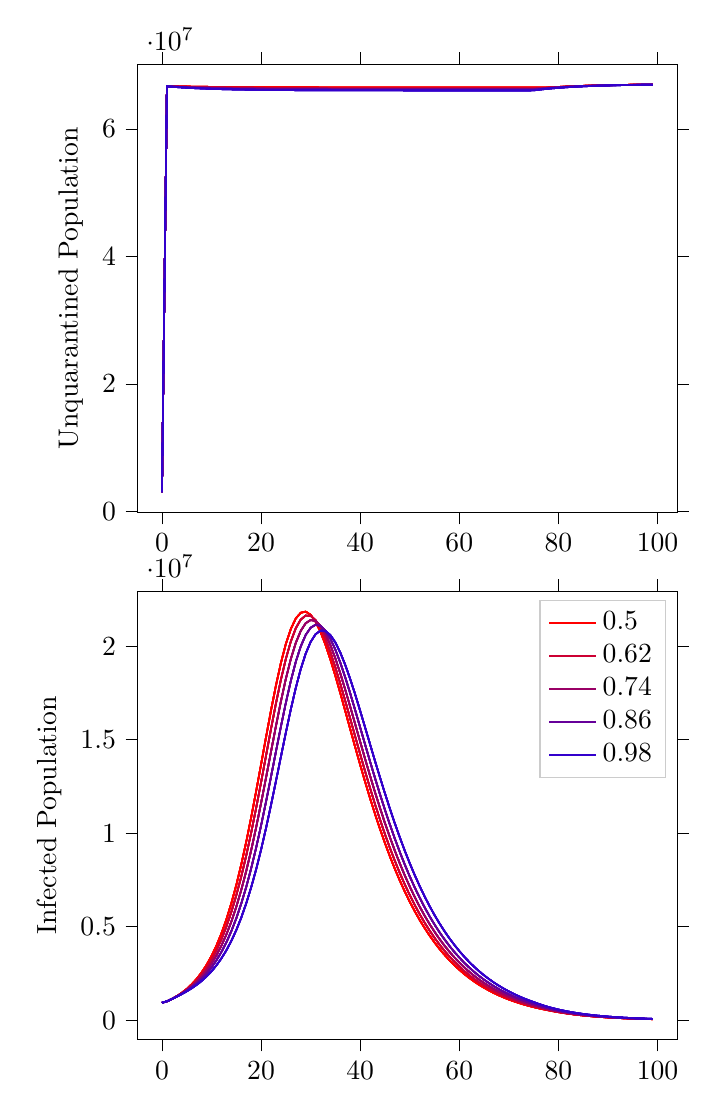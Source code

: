 % This file was created by tikzplotlib v0.9.1.
\begin{tikzpicture}

\definecolor{color0}{rgb}{0.8,0,0.2}
\definecolor{color1}{rgb}{0.6,0,0.4}
\definecolor{color2}{rgb}{0.4,0,0.6}
\definecolor{color3}{rgb}{0.2,0,0.8}

\begin{groupplot}[group style={group size=1 by 2}]
\nextgroupplot[
tick align=outside,
tick pos=both,
x grid style={white!69.02!black},
xmin=-4.95, xmax=103.95,
xtick style={color=black},
y grid style={white!69.02!black},
ylabel={Unquarantined Population},
ymin=-181307.75, ymax=70137462.75,
ytick style={color=black}
]
\addplot [semithick, red]
table {%
0 3015000
1 66705391
2 66687507
3 66668815
4 66652412
5 66637110
6 66623306
7 66611195
8 66600136
9 66590339
10 66581379
11 66573190
12 66566291
13 66559655
14 66553686
15 66549174
16 66543966
17 66539717
18 66535662
19 66531719
20 66528790
21 66526042
22 66523722
23 66521188
24 66519338
25 66517643
26 66515685
27 66514480
28 66512696
29 66511118
30 66509838
31 66509460
32 66508607
33 66507996
34 66507354
35 66506548
36 66505560
37 66505089
38 66505024
39 66505232
40 66504790
41 66504302
42 66503666
43 66502688
44 66502349
45 66502451
46 66502341
47 66501915
48 66501743
49 66501533
50 66501381
51 66500770
52 66500532
53 66500276
54 66500003
55 66499871
56 66500106
57 66499889
58 66500190
59 66499827
60 66500202
61 66500509
62 66500242
63 66500043
64 66499888
65 66499920
66 66499925
67 66500079
68 66500050
69 66500364
70 66500742
71 66500415
72 66500778
73 66500613
74 66500469
75 66500064
76 66500097
77 66500079
78 66507796
79 66537478
80 66574224
81 66612453
82 66649321
83 66683295
84 66714861
85 66743359
86 66768847
87 66791549
88 66812292
89 66831002
90 66848085
91 66863347
92 66877105
93 66889599
94 66900525
95 66910560
96 66919488
97 66927589
98 66934786
99 66941155
};
\addplot [semithick, red]
table {%
0 3015000
1 66705391
2 66687507
3 66668815
4 66652412
5 66637110
6 66623306
7 66611195
8 66600136
9 66590339
10 66581379
11 66573190
12 66566291
13 66559655
14 66553686
15 66549174
16 66543966
17 66539717
18 66535662
19 66531719
20 66528790
21 66526042
22 66523722
23 66521188
24 66519338
25 66517643
26 66515685
27 66514480
28 66512696
29 66511118
30 66509838
31 66509460
32 66508607
33 66507996
34 66507354
35 66506548
36 66505560
37 66505089
38 66505024
39 66505232
40 66504790
41 66504302
42 66503666
43 66502688
44 66502349
45 66502451
46 66502341
47 66501915
48 66501743
49 66501533
50 66501381
51 66500770
52 66500532
53 66500276
54 66500003
55 66499871
56 66500106
57 66499889
58 66500190
59 66499827
60 66500202
61 66500509
62 66500242
63 66500043
64 66499888
65 66499920
66 66499925
67 66500079
68 66500050
69 66500364
70 66500742
71 66500415
72 66500778
73 66500613
74 66500469
75 66500064
76 66500097
77 66500079
78 66507796
79 66537478
80 66574224
81 66612453
82 66649321
83 66683295
84 66714861
85 66743359
86 66768847
87 66791549
88 66812292
89 66831002
90 66848085
91 66863347
92 66877105
93 66889599
94 66900525
95 66910560
96 66919488
97 66927589
98 66934786
99 66941155
};
\addplot [semithick, red]
table {%
0 3015000
1 66705391
2 66687507
3 66668815
4 66652412
5 66637110
6 66623306
7 66611195
8 66600136
9 66590339
10 66581379
11 66573190
12 66566291
13 66559655
14 66553686
15 66549174
16 66543966
17 66539717
18 66535662
19 66531719
20 66528790
21 66526042
22 66523722
23 66521188
24 66519338
25 66517643
26 66515685
27 66514480
28 66512696
29 66511118
30 66509838
31 66509460
32 66508607
33 66507996
34 66507354
35 66506548
36 66505560
37 66505089
38 66505024
39 66505232
40 66504790
41 66504302
42 66503666
43 66502688
44 66502349
45 66502451
46 66502341
47 66501915
48 66501743
49 66501533
50 66501381
51 66500770
52 66500532
53 66500276
54 66500003
55 66499871
56 66500106
57 66499889
58 66500190
59 66499827
60 66500202
61 66500509
62 66500242
63 66500043
64 66499888
65 66499920
66 66499925
67 66500079
68 66500050
69 66500364
70 66500742
71 66500415
72 66500778
73 66500613
74 66500469
75 66500064
76 66500097
77 66500079
78 66507796
79 66537478
80 66574224
81 66612453
82 66649321
83 66683295
84 66714861
85 66743359
86 66768847
87 66791549
88 66812292
89 66831002
90 66848085
91 66863347
92 66877105
93 66889599
94 66900525
95 66910560
96 66919488
97 66927589
98 66934786
99 66941155
};
\addplot [semithick, red]
table {%
0 3015000
1 66705391
2 66687507
3 66668815
4 66652412
5 66637110
6 66623306
7 66611195
8 66600136
9 66590339
10 66581379
11 66573190
12 66566291
13 66559655
14 66553686
15 66549174
16 66543966
17 66539717
18 66535662
19 66531719
20 66528790
21 66526042
22 66523722
23 66521188
24 66519338
25 66517643
26 66515685
27 66514480
28 66512696
29 66511118
30 66509838
31 66509460
32 66508607
33 66507996
34 66507354
35 66506548
36 66505560
37 66505089
38 66505024
39 66505232
40 66504790
41 66504302
42 66503666
43 66502688
44 66502349
45 66502451
46 66502341
47 66501915
48 66501743
49 66501533
50 66501381
51 66500770
52 66500532
53 66500276
54 66500003
55 66499871
56 66500106
57 66499889
58 66500190
59 66499827
60 66500202
61 66500509
62 66500242
63 66500043
64 66499888
65 66499920
66 66499925
67 66500079
68 66500050
69 66500364
70 66500742
71 66500415
72 66500778
73 66500613
74 66500469
75 66500064
76 66500097
77 66500079
78 66507796
79 66537478
80 66574224
81 66612453
82 66649321
83 66683295
84 66714861
85 66743359
86 66768847
87 66791549
88 66812292
89 66831002
90 66848085
91 66863347
92 66877105
93 66889599
94 66900525
95 66910560
96 66919488
97 66927589
98 66934786
99 66941155
};
\addplot [semithick, red]
table {%
0 3015000
1 66705391
2 66687507
3 66668815
4 66652412
5 66637110
6 66623306
7 66611195
8 66600136
9 66590339
10 66581379
11 66573190
12 66566291
13 66559655
14 66553686
15 66549174
16 66543966
17 66539717
18 66535662
19 66531719
20 66528790
21 66526042
22 66523722
23 66521188
24 66519338
25 66517643
26 66515685
27 66514480
28 66512696
29 66511118
30 66509838
31 66509460
32 66508607
33 66507996
34 66507354
35 66506548
36 66505560
37 66505089
38 66505024
39 66505232
40 66504790
41 66504302
42 66503666
43 66502688
44 66502349
45 66502451
46 66502341
47 66501915
48 66501743
49 66501533
50 66501381
51 66500770
52 66500532
53 66500276
54 66500003
55 66499871
56 66500106
57 66499889
58 66500190
59 66499827
60 66500202
61 66500509
62 66500242
63 66500043
64 66499888
65 66499920
66 66499925
67 66500079
68 66500050
69 66500364
70 66500742
71 66500415
72 66500778
73 66500613
74 66500469
75 66500064
76 66500097
77 66500079
78 66507796
79 66537478
80 66574224
81 66612453
82 66649321
83 66683295
84 66714861
85 66743359
86 66768847
87 66791549
88 66812292
89 66831002
90 66848085
91 66863347
92 66877105
93 66889599
94 66900525
95 66910560
96 66919488
97 66927589
98 66934786
99 66941155
};
\addplot [semithick, color0]
table {%
0 3015000
1 66693457
2 66664802
3 66636429
4 66611006
5 66588027
6 66567262
7 66548624
8 66531104
9 66516036
10 66502661
11 66490019
12 66478446
13 66468744
14 66460483
15 66453018
16 66445813
17 66439196
18 66432832
19 66428096
20 66423305
21 66418668
22 66415049
23 66411389
24 66408565
25 66405041
26 66402799
27 66400337
28 66397758
29 66395975
30 66394123
31 66392746
32 66391436
33 66389865
34 66388578
35 66387408
36 66387091
37 66386470
38 66385901
39 66385579
40 66384566
41 66383731
42 66383037
43 66383127
44 66382844
45 66382510
46 66382441
47 66382125
48 66381705
49 66381045
50 66381098
51 66381198
52 66381019
53 66380959
54 66380770
55 66380339
56 66380051
57 66379947
58 66379626
59 66379619
60 66379306
61 66379312
62 66379683
63 66379548
64 66379919
65 66379878
66 66380175
67 66380357
68 66380046
69 66380043
70 66380036
71 66379688
72 66379965
73 66380105
74 66379744
75 66379613
76 66379491
77 66404797
78 66451176
79 66501391
80 66549396
81 66594094
82 66634661
83 66671326
84 66704414
85 66733723
86 66760556
87 66784490
88 66805865
89 66825442
90 66842957
91 66858716
92 66873116
93 66885725
94 66897232
95 66907440
96 66916701
97 66924957
98 66932539
99 66939304
};
\addplot [semithick, color0]
table {%
0 3015000
1 66693457
2 66664802
3 66636429
4 66611006
5 66588027
6 66567262
7 66548624
8 66531104
9 66516036
10 66502661
11 66490019
12 66478446
13 66468744
14 66460483
15 66453018
16 66445813
17 66439196
18 66432832
19 66428096
20 66423305
21 66418668
22 66415049
23 66411389
24 66408565
25 66405041
26 66402799
27 66400337
28 66397758
29 66395975
30 66394123
31 66392746
32 66391436
33 66389865
34 66388578
35 66387408
36 66387091
37 66386470
38 66385901
39 66385579
40 66384566
41 66383731
42 66383037
43 66383127
44 66382844
45 66382510
46 66382441
47 66382125
48 66381705
49 66381045
50 66381098
51 66381198
52 66381019
53 66380959
54 66380770
55 66380339
56 66380051
57 66379947
58 66379626
59 66379619
60 66379306
61 66379312
62 66379683
63 66379548
64 66379919
65 66379878
66 66380175
67 66380357
68 66380046
69 66380043
70 66380036
71 66379688
72 66379965
73 66380105
74 66379744
75 66379613
76 66379491
77 66404797
78 66451176
79 66501391
80 66549396
81 66594094
82 66634661
83 66671326
84 66704414
85 66733723
86 66760556
87 66784490
88 66805865
89 66825442
90 66842957
91 66858716
92 66873116
93 66885725
94 66897232
95 66907440
96 66916701
97 66924957
98 66932539
99 66939304
};
\addplot [semithick, color0]
table {%
0 3015000
1 66693457
2 66664802
3 66636429
4 66611006
5 66588027
6 66567262
7 66548624
8 66531104
9 66516036
10 66502661
11 66490019
12 66478446
13 66468744
14 66460483
15 66453018
16 66445813
17 66439196
18 66432832
19 66428096
20 66423305
21 66418668
22 66415049
23 66411389
24 66408565
25 66405041
26 66402799
27 66400337
28 66397758
29 66395975
30 66394123
31 66392746
32 66391436
33 66389865
34 66388578
35 66387408
36 66387091
37 66386470
38 66385901
39 66385579
40 66384566
41 66383731
42 66383037
43 66383127
44 66382844
45 66382510
46 66382441
47 66382125
48 66381705
49 66381045
50 66381098
51 66381198
52 66381019
53 66380959
54 66380770
55 66380339
56 66380051
57 66379947
58 66379626
59 66379619
60 66379306
61 66379312
62 66379683
63 66379548
64 66379919
65 66379878
66 66380175
67 66380357
68 66380046
69 66380043
70 66380036
71 66379688
72 66379965
73 66380105
74 66379744
75 66379613
76 66379491
77 66404797
78 66451176
79 66501391
80 66549396
81 66594094
82 66634661
83 66671326
84 66704414
85 66733723
86 66760556
87 66784490
88 66805865
89 66825442
90 66842957
91 66858716
92 66873116
93 66885725
94 66897232
95 66907440
96 66916701
97 66924957
98 66932539
99 66939304
};
\addplot [semithick, color0]
table {%
0 3015000
1 66693457
2 66664802
3 66636429
4 66611006
5 66588027
6 66567262
7 66548624
8 66531104
9 66516036
10 66502661
11 66490019
12 66478446
13 66468744
14 66460483
15 66453018
16 66445813
17 66439196
18 66432832
19 66428096
20 66423305
21 66418668
22 66415049
23 66411389
24 66408565
25 66405041
26 66402799
27 66400337
28 66397758
29 66395975
30 66394123
31 66392746
32 66391436
33 66389865
34 66388578
35 66387408
36 66387091
37 66386470
38 66385901
39 66385579
40 66384566
41 66383731
42 66383037
43 66383127
44 66382844
45 66382510
46 66382441
47 66382125
48 66381705
49 66381045
50 66381098
51 66381198
52 66381019
53 66380959
54 66380770
55 66380339
56 66380051
57 66379947
58 66379626
59 66379619
60 66379306
61 66379312
62 66379683
63 66379548
64 66379919
65 66379878
66 66380175
67 66380357
68 66380046
69 66380043
70 66380036
71 66379688
72 66379965
73 66380105
74 66379744
75 66379613
76 66379491
77 66404797
78 66451176
79 66501391
80 66549396
81 66594094
82 66634661
83 66671326
84 66704414
85 66733723
86 66760556
87 66784490
88 66805865
89 66825442
90 66842957
91 66858716
92 66873116
93 66885725
94 66897232
95 66907440
96 66916701
97 66924957
98 66932539
99 66939304
};
\addplot [semithick, color0]
table {%
0 3015000
1 66693457
2 66664802
3 66636429
4 66611006
5 66588027
6 66567262
7 66548624
8 66531104
9 66516036
10 66502661
11 66490019
12 66478446
13 66468744
14 66460483
15 66453018
16 66445813
17 66439196
18 66432832
19 66428096
20 66423305
21 66418668
22 66415049
23 66411389
24 66408565
25 66405041
26 66402799
27 66400337
28 66397758
29 66395975
30 66394123
31 66392746
32 66391436
33 66389865
34 66388578
35 66387408
36 66387091
37 66386470
38 66385901
39 66385579
40 66384566
41 66383731
42 66383037
43 66383127
44 66382844
45 66382510
46 66382441
47 66382125
48 66381705
49 66381045
50 66381098
51 66381198
52 66381019
53 66380959
54 66380770
55 66380339
56 66380051
57 66379947
58 66379626
59 66379619
60 66379306
61 66379312
62 66379683
63 66379548
64 66379919
65 66379878
66 66380175
67 66380357
68 66380046
69 66380043
70 66380036
71 66379688
72 66379965
73 66380105
74 66379744
75 66379613
76 66379491
77 66404797
78 66451176
79 66501391
80 66549396
81 66594094
82 66634661
83 66671326
84 66704414
85 66733723
86 66760556
87 66784490
88 66805865
89 66825442
90 66842957
91 66858716
92 66873116
93 66885725
94 66897232
95 66907440
96 66916701
97 66924957
98 66932539
99 66939304
};
\addplot [semithick, color1]
table {%
0 3015000
1 66681725
2 66641832
3 66603682
4 66569257
5 66538525
6 66510834
7 66485723
8 66463441
9 66443127
10 66424298
11 66408096
12 66393264
13 66380204
14 66367955
15 66357185
16 66347589
17 66339051
18 66331361
19 66324178
20 66317385
21 66311349
22 66306104
23 66300871
24 66296898
25 66292867
26 66289815
27 66287094
28 66284800
29 66282568
30 66280262
31 66278059
32 66276180
33 66274534
34 66272793
35 66271596
36 66270602
37 66269511
38 66268659
39 66267946
40 66267181
41 66266317
42 66265233
43 66264562
44 66263987
45 66263512
46 66263386
47 66262350
48 66262286
49 66261940
50 66261752
51 66261261
52 66261315
53 66260814
54 66260370
55 66260229
56 66260319
57 66260345
58 66260814
59 66261057
60 66260795
61 66260778
62 66260942
63 66261211
64 66261107
65 66260637
66 66260966
67 66261116
68 66261147
69 66261162
70 66261111
71 66261209
72 66260809
73 66260309
74 66260243
75 66260660
76 66285426
77 66344509
78 66407288
79 66465851
80 66519033
81 66566994
82 66610074
83 66648884
84 66683875
85 66715537
86 66744034
87 66769655
88 66792847
89 66813519
90 66832064
91 66848896
92 66863808
93 66877539
94 66889872
95 66900936
96 66910975
97 66919839
98 66927989
99 66935224
};
\addplot [semithick, color1]
table {%
0 3015000
1 66681725
2 66641832
3 66603682
4 66569257
5 66538525
6 66510834
7 66485723
8 66463441
9 66443127
10 66424298
11 66408096
12 66393264
13 66380204
14 66367955
15 66357185
16 66347589
17 66339051
18 66331361
19 66324178
20 66317385
21 66311349
22 66306104
23 66300871
24 66296898
25 66292867
26 66289815
27 66287094
28 66284800
29 66282568
30 66280262
31 66278059
32 66276180
33 66274534
34 66272793
35 66271596
36 66270602
37 66269511
38 66268659
39 66267946
40 66267181
41 66266317
42 66265233
43 66264562
44 66263987
45 66263512
46 66263386
47 66262350
48 66262286
49 66261940
50 66261752
51 66261261
52 66261315
53 66260814
54 66260370
55 66260229
56 66260319
57 66260345
58 66260814
59 66261057
60 66260795
61 66260778
62 66260942
63 66261211
64 66261107
65 66260637
66 66260966
67 66261116
68 66261147
69 66261162
70 66261111
71 66261209
72 66260809
73 66260309
74 66260243
75 66260660
76 66285426
77 66344509
78 66407288
79 66465851
80 66519033
81 66566994
82 66610074
83 66648884
84 66683875
85 66715537
86 66744034
87 66769655
88 66792847
89 66813519
90 66832064
91 66848896
92 66863808
93 66877539
94 66889872
95 66900936
96 66910975
97 66919839
98 66927989
99 66935224
};
\addplot [semithick, color1]
table {%
0 3015000
1 66681725
2 66641832
3 66603682
4 66569257
5 66538525
6 66510834
7 66485723
8 66463441
9 66443127
10 66424298
11 66408096
12 66393264
13 66380204
14 66367955
15 66357185
16 66347589
17 66339051
18 66331361
19 66324178
20 66317385
21 66311349
22 66306104
23 66300871
24 66296898
25 66292867
26 66289815
27 66287094
28 66284800
29 66282568
30 66280262
31 66278059
32 66276180
33 66274534
34 66272793
35 66271596
36 66270602
37 66269511
38 66268659
39 66267946
40 66267181
41 66266317
42 66265233
43 66264562
44 66263987
45 66263512
46 66263386
47 66262350
48 66262286
49 66261940
50 66261752
51 66261261
52 66261315
53 66260814
54 66260370
55 66260229
56 66260319
57 66260345
58 66260814
59 66261057
60 66260795
61 66260778
62 66260942
63 66261211
64 66261107
65 66260637
66 66260966
67 66261116
68 66261147
69 66261162
70 66261111
71 66261209
72 66260809
73 66260309
74 66260243
75 66260660
76 66285426
77 66344509
78 66407288
79 66465851
80 66519033
81 66566994
82 66610074
83 66648884
84 66683875
85 66715537
86 66744034
87 66769655
88 66792847
89 66813519
90 66832064
91 66848896
92 66863808
93 66877539
94 66889872
95 66900936
96 66910975
97 66919839
98 66927989
99 66935224
};
\addplot [semithick, color1]
table {%
0 3015000
1 66681725
2 66641832
3 66603682
4 66569257
5 66538525
6 66510834
7 66485723
8 66463441
9 66443127
10 66424298
11 66408096
12 66393264
13 66380204
14 66367955
15 66357185
16 66347589
17 66339051
18 66331361
19 66324178
20 66317385
21 66311349
22 66306104
23 66300871
24 66296898
25 66292867
26 66289815
27 66287094
28 66284800
29 66282568
30 66280262
31 66278059
32 66276180
33 66274534
34 66272793
35 66271596
36 66270602
37 66269511
38 66268659
39 66267946
40 66267181
41 66266317
42 66265233
43 66264562
44 66263987
45 66263512
46 66263386
47 66262350
48 66262286
49 66261940
50 66261752
51 66261261
52 66261315
53 66260814
54 66260370
55 66260229
56 66260319
57 66260345
58 66260814
59 66261057
60 66260795
61 66260778
62 66260942
63 66261211
64 66261107
65 66260637
66 66260966
67 66261116
68 66261147
69 66261162
70 66261111
71 66261209
72 66260809
73 66260309
74 66260243
75 66260660
76 66285426
77 66344509
78 66407288
79 66465851
80 66519033
81 66566994
82 66610074
83 66648884
84 66683875
85 66715537
86 66744034
87 66769655
88 66792847
89 66813519
90 66832064
91 66848896
92 66863808
93 66877539
94 66889872
95 66900936
96 66910975
97 66919839
98 66927989
99 66935224
};
\addplot [semithick, color1]
table {%
0 3015000
1 66681725
2 66641832
3 66603682
4 66569257
5 66538525
6 66510834
7 66485723
8 66463441
9 66443127
10 66424298
11 66408096
12 66393264
13 66380204
14 66367955
15 66357185
16 66347589
17 66339051
18 66331361
19 66324178
20 66317385
21 66311349
22 66306104
23 66300871
24 66296898
25 66292867
26 66289815
27 66287094
28 66284800
29 66282568
30 66280262
31 66278059
32 66276180
33 66274534
34 66272793
35 66271596
36 66270602
37 66269511
38 66268659
39 66267946
40 66267181
41 66266317
42 66265233
43 66264562
44 66263987
45 66263512
46 66263386
47 66262350
48 66262286
49 66261940
50 66261752
51 66261261
52 66261315
53 66260814
54 66260370
55 66260229
56 66260319
57 66260345
58 66260814
59 66261057
60 66260795
61 66260778
62 66260942
63 66261211
64 66261107
65 66260637
66 66260966
67 66261116
68 66261147
69 66261162
70 66261111
71 66261209
72 66260809
73 66260309
74 66260243
75 66260660
76 66285426
77 66344509
78 66407288
79 66465851
80 66519033
81 66566994
82 66610074
83 66648884
84 66683875
85 66715537
86 66744034
87 66769655
88 66792847
89 66813519
90 66832064
91 66848896
92 66863808
93 66877539
94 66889872
95 66900936
96 66910975
97 66919839
98 66927989
99 66935224
};
\addplot [semithick, color2]
table {%
0 3015000
1 66669549
2 66619322
3 66571900
4 66528625
5 66489646
6 66454740
7 66422997
8 66394655
9 66369270
10 66346441
11 66325955
12 66307247
13 66290478
14 66275878
15 66262274
16 66249711
17 66238628
18 66228845
19 66219935
20 66212027
21 66204719
22 66198267
23 66192224
24 66187018
25 66182311
26 66177690
27 66173575
28 66170562
29 66167489
30 66165241
31 66162818
32 66160166
33 66157932
34 66156234
35 66154335
36 66152453
37 66151166
38 66149888
39 66149099
40 66147681
41 66146903
42 66146290
43 66145617
44 66144721
45 66143365
46 66142991
47 66142825
48 66141746
49 66141404
50 66141373
51 66142019
52 66142192
53 66142107
54 66141669
55 66141639
56 66141807
57 66141920
58 66141768
59 66142242
60 66142041
61 66142180
62 66141979
63 66142071
64 66141797
65 66141075
66 66140725
67 66140355
68 66140253
69 66141138
70 66141135
71 66140993
72 66141046
73 66140980
74 66141326
75 66141449
76 66212242
77 66288390
78 66359494
79 66423142
80 66480439
81 66531978
82 66578595
83 66620919
84 66658918
85 66693173
86 66724263
87 66751607
88 66776186
89 66798462
90 66818583
91 66836926
92 66853186
93 66867849
94 66881189
95 66893000
96 66903779
97 66913379
98 66922165
99 66929930
};
\addplot [semithick, color2]
table {%
0 3015000
1 66669549
2 66619322
3 66571900
4 66528625
5 66489646
6 66454740
7 66422997
8 66394655
9 66369270
10 66346441
11 66325955
12 66307247
13 66290478
14 66275878
15 66262274
16 66249711
17 66238628
18 66228845
19 66219935
20 66212027
21 66204719
22 66198267
23 66192224
24 66187018
25 66182311
26 66177690
27 66173575
28 66170562
29 66167489
30 66165241
31 66162818
32 66160166
33 66157932
34 66156234
35 66154335
36 66152453
37 66151166
38 66149888
39 66149099
40 66147681
41 66146903
42 66146290
43 66145617
44 66144721
45 66143365
46 66142991
47 66142825
48 66141746
49 66141404
50 66141373
51 66142019
52 66142192
53 66142107
54 66141669
55 66141639
56 66141807
57 66141920
58 66141768
59 66142242
60 66142041
61 66142180
62 66141979
63 66142071
64 66141797
65 66141075
66 66140725
67 66140355
68 66140253
69 66141138
70 66141135
71 66140993
72 66141046
73 66140980
74 66141326
75 66141449
76 66212242
77 66288390
78 66359494
79 66423142
80 66480439
81 66531978
82 66578595
83 66620919
84 66658918
85 66693173
86 66724263
87 66751607
88 66776186
89 66798462
90 66818583
91 66836926
92 66853186
93 66867849
94 66881189
95 66893000
96 66903779
97 66913379
98 66922165
99 66929930
};
\addplot [semithick, color2]
table {%
0 3015000
1 66669549
2 66619322
3 66571900
4 66528625
5 66489646
6 66454740
7 66422997
8 66394655
9 66369270
10 66346441
11 66325955
12 66307247
13 66290478
14 66275878
15 66262274
16 66249711
17 66238628
18 66228845
19 66219935
20 66212027
21 66204719
22 66198267
23 66192224
24 66187018
25 66182311
26 66177690
27 66173575
28 66170562
29 66167489
30 66165241
31 66162818
32 66160166
33 66157932
34 66156234
35 66154335
36 66152453
37 66151166
38 66149888
39 66149099
40 66147681
41 66146903
42 66146290
43 66145617
44 66144721
45 66143365
46 66142991
47 66142825
48 66141746
49 66141404
50 66141373
51 66142019
52 66142192
53 66142107
54 66141669
55 66141639
56 66141807
57 66141920
58 66141768
59 66142242
60 66142041
61 66142180
62 66141979
63 66142071
64 66141797
65 66141075
66 66140725
67 66140355
68 66140253
69 66141138
70 66141135
71 66140993
72 66141046
73 66140980
74 66141326
75 66141449
76 66212242
77 66288390
78 66359494
79 66423142
80 66480439
81 66531978
82 66578595
83 66620919
84 66658918
85 66693173
86 66724263
87 66751607
88 66776186
89 66798462
90 66818583
91 66836926
92 66853186
93 66867849
94 66881189
95 66893000
96 66903779
97 66913379
98 66922165
99 66929930
};
\addplot [semithick, color2]
table {%
0 3015000
1 66669549
2 66619322
3 66571900
4 66528625
5 66489646
6 66454740
7 66422997
8 66394655
9 66369270
10 66346441
11 66325955
12 66307247
13 66290478
14 66275878
15 66262274
16 66249711
17 66238628
18 66228845
19 66219935
20 66212027
21 66204719
22 66198267
23 66192224
24 66187018
25 66182311
26 66177690
27 66173575
28 66170562
29 66167489
30 66165241
31 66162818
32 66160166
33 66157932
34 66156234
35 66154335
36 66152453
37 66151166
38 66149888
39 66149099
40 66147681
41 66146903
42 66146290
43 66145617
44 66144721
45 66143365
46 66142991
47 66142825
48 66141746
49 66141404
50 66141373
51 66142019
52 66142192
53 66142107
54 66141669
55 66141639
56 66141807
57 66141920
58 66141768
59 66142242
60 66142041
61 66142180
62 66141979
63 66142071
64 66141797
65 66141075
66 66140725
67 66140355
68 66140253
69 66141138
70 66141135
71 66140993
72 66141046
73 66140980
74 66141326
75 66141449
76 66212242
77 66288390
78 66359494
79 66423142
80 66480439
81 66531978
82 66578595
83 66620919
84 66658918
85 66693173
86 66724263
87 66751607
88 66776186
89 66798462
90 66818583
91 66836926
92 66853186
93 66867849
94 66881189
95 66893000
96 66903779
97 66913379
98 66922165
99 66929930
};
\addplot [semithick, color2]
table {%
0 3015000
1 66669549
2 66619322
3 66571900
4 66528625
5 66489646
6 66454740
7 66422997
8 66394655
9 66369270
10 66346441
11 66325955
12 66307247
13 66290478
14 66275878
15 66262274
16 66249711
17 66238628
18 66228845
19 66219935
20 66212027
21 66204719
22 66198267
23 66192224
24 66187018
25 66182311
26 66177690
27 66173575
28 66170562
29 66167489
30 66165241
31 66162818
32 66160166
33 66157932
34 66156234
35 66154335
36 66152453
37 66151166
38 66149888
39 66149099
40 66147681
41 66146903
42 66146290
43 66145617
44 66144721
45 66143365
46 66142991
47 66142825
48 66141746
49 66141404
50 66141373
51 66142019
52 66142192
53 66142107
54 66141669
55 66141639
56 66141807
57 66141920
58 66141768
59 66142242
60 66142041
61 66142180
62 66141979
63 66142071
64 66141797
65 66141075
66 66140725
67 66140355
68 66140253
69 66141138
70 66141135
71 66140993
72 66141046
73 66140980
74 66141326
75 66141449
76 66212242
77 66288390
78 66359494
79 66423142
80 66480439
81 66531978
82 66578595
83 66620919
84 66658918
85 66693173
86 66724263
87 66751607
88 66776186
89 66798462
90 66818583
91 66836926
92 66853186
93 66867849
94 66881189
95 66893000
96 66903779
97 66913379
98 66922165
99 66929930
};
\addplot [semithick, color3]
table {%
0 3015000
1 66657596
2 66596643
3 66539003
4 66487685
5 66440693
6 66398507
7 66360738
8 66326838
9 66296083
10 66267794
11 66242887
12 66220827
13 66200854
14 66182703
15 66166413
16 66151628
17 66138347
18 66126630
19 66115906
20 66106126
21 66097571
22 66090108
23 66083299
24 66077482
25 66072024
26 66066628
27 66062376
28 66058008
29 66054005
30 66050737
31 66047774
32 66044488
33 66042224
34 66040095
35 66038478
36 66037025
37 66035484
38 66033906
39 66032535
40 66031618
41 66031031
42 66030124
43 66028249
44 66027069
45 66025595
46 66025324
47 66025333
48 66024560
49 66024258
50 66024168
51 66024054
52 66023518
53 66023163
54 66023049
55 66022776
56 66022349
57 66022198
58 66022058
59 66022177
60 66021462
61 66021380
62 66020888
63 66021178
64 66021756
65 66021626
66 66020998
67 66020880
68 66020373
69 66019996
70 66019514
71 66019886
72 66019938
73 66019494
74 66019244
75 66029192
76 66123328
77 66210767
78 66289999
79 66360721
80 66424704
81 66482213
82 66534007
83 66580622
84 66622512
85 66660135
86 66694281
87 66724928
88 66752635
89 66777314
90 66799770
91 66819667
92 66837758
93 66854041
94 66868580
95 66881844
96 66893682
97 66904405
98 66914136
99 66922778
};
\addplot [semithick, color3]
table {%
0 3015000
1 66657596
2 66596643
3 66539003
4 66487685
5 66440693
6 66398507
7 66360738
8 66326838
9 66296083
10 66267794
11 66242887
12 66220827
13 66200854
14 66182703
15 66166413
16 66151628
17 66138347
18 66126630
19 66115906
20 66106126
21 66097571
22 66090108
23 66083299
24 66077482
25 66072024
26 66066628
27 66062376
28 66058008
29 66054005
30 66050737
31 66047774
32 66044488
33 66042224
34 66040095
35 66038478
36 66037025
37 66035484
38 66033906
39 66032535
40 66031618
41 66031031
42 66030124
43 66028249
44 66027069
45 66025595
46 66025324
47 66025333
48 66024560
49 66024258
50 66024168
51 66024054
52 66023518
53 66023163
54 66023049
55 66022776
56 66022349
57 66022198
58 66022058
59 66022177
60 66021462
61 66021380
62 66020888
63 66021178
64 66021756
65 66021626
66 66020998
67 66020880
68 66020373
69 66019996
70 66019514
71 66019886
72 66019938
73 66019494
74 66019244
75 66029192
76 66123328
77 66210767
78 66289999
79 66360721
80 66424704
81 66482213
82 66534007
83 66580622
84 66622512
85 66660135
86 66694281
87 66724928
88 66752635
89 66777314
90 66799770
91 66819667
92 66837758
93 66854041
94 66868580
95 66881844
96 66893682
97 66904405
98 66914136
99 66922778
};
\addplot [semithick, color3]
table {%
0 3015000
1 66657596
2 66596643
3 66539003
4 66487685
5 66440693
6 66398507
7 66360738
8 66326838
9 66296083
10 66267794
11 66242887
12 66220827
13 66200854
14 66182703
15 66166413
16 66151628
17 66138347
18 66126630
19 66115906
20 66106126
21 66097571
22 66090108
23 66083299
24 66077482
25 66072024
26 66066628
27 66062376
28 66058008
29 66054005
30 66050737
31 66047774
32 66044488
33 66042224
34 66040095
35 66038478
36 66037025
37 66035484
38 66033906
39 66032535
40 66031618
41 66031031
42 66030124
43 66028249
44 66027069
45 66025595
46 66025324
47 66025333
48 66024560
49 66024258
50 66024168
51 66024054
52 66023518
53 66023163
54 66023049
55 66022776
56 66022349
57 66022198
58 66022058
59 66022177
60 66021462
61 66021380
62 66020888
63 66021178
64 66021756
65 66021626
66 66020998
67 66020880
68 66020373
69 66019996
70 66019514
71 66019886
72 66019938
73 66019494
74 66019244
75 66029192
76 66123328
77 66210767
78 66289999
79 66360721
80 66424704
81 66482213
82 66534007
83 66580622
84 66622512
85 66660135
86 66694281
87 66724928
88 66752635
89 66777314
90 66799770
91 66819667
92 66837758
93 66854041
94 66868580
95 66881844
96 66893682
97 66904405
98 66914136
99 66922778
};
\addplot [semithick, color3]
table {%
0 3015000
1 66657596
2 66596643
3 66539003
4 66487685
5 66440693
6 66398507
7 66360738
8 66326838
9 66296083
10 66267794
11 66242887
12 66220827
13 66200854
14 66182703
15 66166413
16 66151628
17 66138347
18 66126630
19 66115906
20 66106126
21 66097571
22 66090108
23 66083299
24 66077482
25 66072024
26 66066628
27 66062376
28 66058008
29 66054005
30 66050737
31 66047774
32 66044488
33 66042224
34 66040095
35 66038478
36 66037025
37 66035484
38 66033906
39 66032535
40 66031618
41 66031031
42 66030124
43 66028249
44 66027069
45 66025595
46 66025324
47 66025333
48 66024560
49 66024258
50 66024168
51 66024054
52 66023518
53 66023163
54 66023049
55 66022776
56 66022349
57 66022198
58 66022058
59 66022177
60 66021462
61 66021380
62 66020888
63 66021178
64 66021756
65 66021626
66 66020998
67 66020880
68 66020373
69 66019996
70 66019514
71 66019886
72 66019938
73 66019494
74 66019244
75 66029192
76 66123328
77 66210767
78 66289999
79 66360721
80 66424704
81 66482213
82 66534007
83 66580622
84 66622512
85 66660135
86 66694281
87 66724928
88 66752635
89 66777314
90 66799770
91 66819667
92 66837758
93 66854041
94 66868580
95 66881844
96 66893682
97 66904405
98 66914136
99 66922778
};
\addplot [semithick, color3]
table {%
0 3015000
1 66657596
2 66596643
3 66539003
4 66487685
5 66440693
6 66398507
7 66360738
8 66326838
9 66296083
10 66267794
11 66242887
12 66220827
13 66200854
14 66182703
15 66166413
16 66151628
17 66138347
18 66126630
19 66115906
20 66106126
21 66097571
22 66090108
23 66083299
24 66077482
25 66072024
26 66066628
27 66062376
28 66058008
29 66054005
30 66050737
31 66047774
32 66044488
33 66042224
34 66040095
35 66038478
36 66037025
37 66035484
38 66033906
39 66032535
40 66031618
41 66031031
42 66030124
43 66028249
44 66027069
45 66025595
46 66025324
47 66025333
48 66024560
49 66024258
50 66024168
51 66024054
52 66023518
53 66023163
54 66023049
55 66022776
56 66022349
57 66022198
58 66022058
59 66022177
60 66021462
61 66021380
62 66020888
63 66021178
64 66021756
65 66021626
66 66020998
67 66020880
68 66020373
69 66019996
70 66019514
71 66019886
72 66019938
73 66019494
74 66019244
75 66029192
76 66123328
77 66210767
78 66289999
79 66360721
80 66424704
81 66482213
82 66534007
83 66580622
84 66622512
85 66660135
86 66694281
87 66724928
88 66752635
89 66777314
90 66799770
91 66819667
92 66837758
93 66854041
94 66868580
95 66881844
96 66893682
97 66904405
98 66914136
99 66922778
};

\nextgroupplot[
legend cell align={left},
legend style={fill opacity=0.8, draw opacity=1, text opacity=1, draw=white!80!black},
tick align=outside,
tick pos=both,
x grid style={white!69.02!black},
xmin=-4.95, xmax=103.95,
xtick style={color=black},
y grid style={white!69.02!black},
ylabel={Infected Population},
ymin=-1030435.8, ymax=22933741.8,
ytick style={color=black}
]
\addplot [semithick, red, forget plot]
table {%
0 938000
1 1011172
2 1141754
3 1293296
4 1470079
5 1678565
6 1924720
7 2214507
8 2557414
9 2962565
10 3437149
11 3994339
12 4642803
13 5393092
14 6254087
15 7230609
16 8327309
17 9536857
18 10844151
19 12238537
20 13681571
21 15136952
22 16559964
23 17898292
24 19100446
25 20120700
26 20917170
27 21475441
28 21783651
29 21844461
30 21674416
31 21302413
32 20757084
33 20069706
34 19275854
35 18402949
36 17475380
37 16518201
38 15552262
39 14593027
40 13654193
41 12740962
42 11861061
43 11022420
44 10223409
45 9469303
46 8758190
47 8089663
48 7464910
49 6881836
50 6338041
51 5833368
52 5365147
53 4932117
54 4531834
55 4161012
56 3819161
57 3504736
58 3214034
59 2947357
60 2701316
61 2474376
62 2266140
63 2074313
64 1899553
65 1738764
66 1590566
67 1454802
68 1330211
69 1215960
70 1111285
71 1015818
72 927440
73 846449
74 772213
75 704690
76 642445
77 585433
78 532350
79 481379
80 434505
81 391616
82 352578
83 317582
84 285535
85 256835
86 231242
87 208496
88 187726
89 169005
90 151918
91 136655
92 122895
93 110401
94 99475
95 89440
96 80512
97 72411
98 65214
99 58845
};
\addplot [semithick, red, forget plot]
table {%
0 938000
1 1011172
2 1141754
3 1293296
4 1470079
5 1678565
6 1924720
7 2214507
8 2557414
9 2962565
10 3437149
11 3994339
12 4642803
13 5393092
14 6254087
15 7230609
16 8327309
17 9536857
18 10844151
19 12238537
20 13681571
21 15136952
22 16559964
23 17898292
24 19100446
25 20120700
26 20917170
27 21475441
28 21783651
29 21844461
30 21674416
31 21302413
32 20757084
33 20069706
34 19275854
35 18402949
36 17475380
37 16518201
38 15552262
39 14593027
40 13654193
41 12740962
42 11861061
43 11022420
44 10223409
45 9469303
46 8758190
47 8089663
48 7464910
49 6881836
50 6338041
51 5833368
52 5365147
53 4932117
54 4531834
55 4161012
56 3819161
57 3504736
58 3214034
59 2947357
60 2701316
61 2474376
62 2266140
63 2074313
64 1899553
65 1738764
66 1590566
67 1454802
68 1330211
69 1215960
70 1111285
71 1015818
72 927440
73 846449
74 772213
75 704690
76 642445
77 585433
78 532350
79 481379
80 434505
81 391616
82 352578
83 317582
84 285535
85 256835
86 231242
87 208496
88 187726
89 169005
90 151918
91 136655
92 122895
93 110401
94 99475
95 89440
96 80512
97 72411
98 65214
99 58845
};
\addplot [semithick, red, forget plot]
table {%
0 938000
1 1011172
2 1141754
3 1293296
4 1470079
5 1678565
6 1924720
7 2214507
8 2557414
9 2962565
10 3437149
11 3994339
12 4642803
13 5393092
14 6254087
15 7230609
16 8327309
17 9536857
18 10844151
19 12238537
20 13681571
21 15136952
22 16559964
23 17898292
24 19100446
25 20120700
26 20917170
27 21475441
28 21783651
29 21844461
30 21674416
31 21302413
32 20757084
33 20069706
34 19275854
35 18402949
36 17475380
37 16518201
38 15552262
39 14593027
40 13654193
41 12740962
42 11861061
43 11022420
44 10223409
45 9469303
46 8758190
47 8089663
48 7464910
49 6881836
50 6338041
51 5833368
52 5365147
53 4932117
54 4531834
55 4161012
56 3819161
57 3504736
58 3214034
59 2947357
60 2701316
61 2474376
62 2266140
63 2074313
64 1899553
65 1738764
66 1590566
67 1454802
68 1330211
69 1215960
70 1111285
71 1015818
72 927440
73 846449
74 772213
75 704690
76 642445
77 585433
78 532350
79 481379
80 434505
81 391616
82 352578
83 317582
84 285535
85 256835
86 231242
87 208496
88 187726
89 169005
90 151918
91 136655
92 122895
93 110401
94 99475
95 89440
96 80512
97 72411
98 65214
99 58845
};
\addplot [semithick, red, forget plot]
table {%
0 938000
1 1011172
2 1141754
3 1293296
4 1470079
5 1678565
6 1924720
7 2214507
8 2557414
9 2962565
10 3437149
11 3994339
12 4642803
13 5393092
14 6254087
15 7230609
16 8327309
17 9536857
18 10844151
19 12238537
20 13681571
21 15136952
22 16559964
23 17898292
24 19100446
25 20120700
26 20917170
27 21475441
28 21783651
29 21844461
30 21674416
31 21302413
32 20757084
33 20069706
34 19275854
35 18402949
36 17475380
37 16518201
38 15552262
39 14593027
40 13654193
41 12740962
42 11861061
43 11022420
44 10223409
45 9469303
46 8758190
47 8089663
48 7464910
49 6881836
50 6338041
51 5833368
52 5365147
53 4932117
54 4531834
55 4161012
56 3819161
57 3504736
58 3214034
59 2947357
60 2701316
61 2474376
62 2266140
63 2074313
64 1899553
65 1738764
66 1590566
67 1454802
68 1330211
69 1215960
70 1111285
71 1015818
72 927440
73 846449
74 772213
75 704690
76 642445
77 585433
78 532350
79 481379
80 434505
81 391616
82 352578
83 317582
84 285535
85 256835
86 231242
87 208496
88 187726
89 169005
90 151918
91 136655
92 122895
93 110401
94 99475
95 89440
96 80512
97 72411
98 65214
99 58845
};
\addplot [semithick, red, forget plot]
table {%
0 938000
1 1011172
2 1141754
3 1293296
4 1470079
5 1678565
6 1924720
7 2214507
8 2557414
9 2962565
10 3437149
11 3994339
12 4642803
13 5393092
14 6254087
15 7230609
16 8327309
17 9536857
18 10844151
19 12238537
20 13681571
21 15136952
22 16559964
23 17898292
24 19100446
25 20120700
26 20917170
27 21475441
28 21783651
29 21844461
30 21674416
31 21302413
32 20757084
33 20069706
34 19275854
35 18402949
36 17475380
37 16518201
38 15552262
39 14593027
40 13654193
41 12740962
42 11861061
43 11022420
44 10223409
45 9469303
46 8758190
47 8089663
48 7464910
49 6881836
50 6338041
51 5833368
52 5365147
53 4932117
54 4531834
55 4161012
56 3819161
57 3504736
58 3214034
59 2947357
60 2701316
61 2474376
62 2266140
63 2074313
64 1899553
65 1738764
66 1590566
67 1454802
68 1330211
69 1215960
70 1111285
71 1015818
72 927440
73 846449
74 772213
75 704690
76 642445
77 585433
78 532350
79 481379
80 434505
81 391616
82 352578
83 317582
84 285535
85 256835
86 231242
87 208496
88 187726
89 169005
90 151918
91 136655
92 122895
93 110401
94 99475
95 89440
96 80512
97 72411
98 65214
99 58845
};
\addplot [semithick, red]
table {%
0 938000
1 1011172
2 1141754
3 1293296
4 1470079
5 1678565
6 1924720
7 2214507
8 2557414
9 2962565
10 3437149
11 3994339
12 4642803
13 5393092
14 6254087
15 7230609
16 8327309
17 9536857
18 10844151
19 12238537
20 13681571
21 15136952
22 16559964
23 17898292
24 19100446
25 20120700
26 20917170
27 21475441
28 21783651
29 21844461
30 21674416
31 21302413
32 20757084
33 20069706
34 19275854
35 18402949
36 17475380
37 16518201
38 15552262
39 14593027
40 13654193
41 12740962
42 11861061
43 11022420
44 10223409
45 9469303
46 8758190
47 8089663
48 7464910
49 6881836
50 6338041
51 5833368
52 5365147
53 4932117
54 4531834
55 4161012
56 3819161
57 3504736
58 3214034
59 2947357
60 2701316
61 2474376
62 2266140
63 2074313
64 1899553
65 1738764
66 1590566
67 1454802
68 1330211
69 1215960
70 1111285
71 1015818
72 927440
73 846449
74 772213
75 704690
76 642445
77 585433
78 532350
79 481379
80 434505
81 391616
82 352578
83 317582
84 285535
85 256835
86 231242
87 208496
88 187726
89 169005
90 151918
91 136655
92 122895
93 110401
94 99475
95 89440
96 80512
97 72411
98 65214
99 58845
};
\addlegendentry{0.5}
\addplot [semithick, color0, forget plot]
table {%
0 938000
1 1012863
2 1142167
3 1288189
4 1455461
5 1648996
6 1875156
7 2139847
8 2451222
9 2815499
10 3245197
11 3746760
12 4332926
13 5010833
14 5790406
15 6681028
16 7684268
17 8800991
18 10024761
19 11342251
20 12725570
21 14148620
22 15568067
23 16939007
24 18205299
25 19321821
26 20249847
27 20953592
28 21417776
29 21634696
30 21620329
31 21387387
32 20963307
33 20379955
34 19663373
35 18853756
36 17976440
37 17055439
38 16112824
39 15161530
40 14221232
41 13298471
42 12406041
43 11545864
44 10724526
45 9945574
46 9209005
47 8517189
48 7867709
49 7260048
50 6692798
51 6164820
52 5673878
53 5219060
54 4798272
55 4409290
56 4048837
57 3717036
58 3411636
59 3127990
60 2867789
61 2628514
62 2407996
63 2205007
64 2017842
65 1846409
66 1689790
67 1545564
68 1413303
69 1291527
70 1179905
71 1077763
72 984494
73 898198
74 819227
75 746776
76 680431
77 616803
78 556591
79 501396
80 451599
81 406251
82 365444
83 328704
84 295592
85 266280
86 239444
87 215510
88 194135
89 174558
90 157043
91 141284
92 126884
93 114275
94 102768
95 92560
96 83299
97 75043
98 67461
99 60696
};
\addplot [semithick, color0, forget plot]
table {%
0 938000
1 1012863
2 1142167
3 1288189
4 1455461
5 1648996
6 1875156
7 2139847
8 2451222
9 2815499
10 3245197
11 3746760
12 4332926
13 5010833
14 5790406
15 6681028
16 7684268
17 8800991
18 10024761
19 11342251
20 12725570
21 14148620
22 15568067
23 16939007
24 18205299
25 19321821
26 20249847
27 20953592
28 21417776
29 21634696
30 21620329
31 21387387
32 20963307
33 20379955
34 19663373
35 18853756
36 17976440
37 17055439
38 16112824
39 15161530
40 14221232
41 13298471
42 12406041
43 11545864
44 10724526
45 9945574
46 9209005
47 8517189
48 7867709
49 7260048
50 6692798
51 6164820
52 5673878
53 5219060
54 4798272
55 4409290
56 4048837
57 3717036
58 3411636
59 3127990
60 2867789
61 2628514
62 2407996
63 2205007
64 2017842
65 1846409
66 1689790
67 1545564
68 1413303
69 1291527
70 1179905
71 1077763
72 984494
73 898198
74 819227
75 746776
76 680431
77 616803
78 556591
79 501396
80 451599
81 406251
82 365444
83 328704
84 295592
85 266280
86 239444
87 215510
88 194135
89 174558
90 157043
91 141284
92 126884
93 114275
94 102768
95 92560
96 83299
97 75043
98 67461
99 60696
};
\addplot [semithick, color0, forget plot]
table {%
0 938000
1 1012863
2 1142167
3 1288189
4 1455461
5 1648996
6 1875156
7 2139847
8 2451222
9 2815499
10 3245197
11 3746760
12 4332926
13 5010833
14 5790406
15 6681028
16 7684268
17 8800991
18 10024761
19 11342251
20 12725570
21 14148620
22 15568067
23 16939007
24 18205299
25 19321821
26 20249847
27 20953592
28 21417776
29 21634696
30 21620329
31 21387387
32 20963307
33 20379955
34 19663373
35 18853756
36 17976440
37 17055439
38 16112824
39 15161530
40 14221232
41 13298471
42 12406041
43 11545864
44 10724526
45 9945574
46 9209005
47 8517189
48 7867709
49 7260048
50 6692798
51 6164820
52 5673878
53 5219060
54 4798272
55 4409290
56 4048837
57 3717036
58 3411636
59 3127990
60 2867789
61 2628514
62 2407996
63 2205007
64 2017842
65 1846409
66 1689790
67 1545564
68 1413303
69 1291527
70 1179905
71 1077763
72 984494
73 898198
74 819227
75 746776
76 680431
77 616803
78 556591
79 501396
80 451599
81 406251
82 365444
83 328704
84 295592
85 266280
86 239444
87 215510
88 194135
89 174558
90 157043
91 141284
92 126884
93 114275
94 102768
95 92560
96 83299
97 75043
98 67461
99 60696
};
\addplot [semithick, color0, forget plot]
table {%
0 938000
1 1012863
2 1142167
3 1288189
4 1455461
5 1648996
6 1875156
7 2139847
8 2451222
9 2815499
10 3245197
11 3746760
12 4332926
13 5010833
14 5790406
15 6681028
16 7684268
17 8800991
18 10024761
19 11342251
20 12725570
21 14148620
22 15568067
23 16939007
24 18205299
25 19321821
26 20249847
27 20953592
28 21417776
29 21634696
30 21620329
31 21387387
32 20963307
33 20379955
34 19663373
35 18853756
36 17976440
37 17055439
38 16112824
39 15161530
40 14221232
41 13298471
42 12406041
43 11545864
44 10724526
45 9945574
46 9209005
47 8517189
48 7867709
49 7260048
50 6692798
51 6164820
52 5673878
53 5219060
54 4798272
55 4409290
56 4048837
57 3717036
58 3411636
59 3127990
60 2867789
61 2628514
62 2407996
63 2205007
64 2017842
65 1846409
66 1689790
67 1545564
68 1413303
69 1291527
70 1179905
71 1077763
72 984494
73 898198
74 819227
75 746776
76 680431
77 616803
78 556591
79 501396
80 451599
81 406251
82 365444
83 328704
84 295592
85 266280
86 239444
87 215510
88 194135
89 174558
90 157043
91 141284
92 126884
93 114275
94 102768
95 92560
96 83299
97 75043
98 67461
99 60696
};
\addplot [semithick, color0, forget plot]
table {%
0 938000
1 1012863
2 1142167
3 1288189
4 1455461
5 1648996
6 1875156
7 2139847
8 2451222
9 2815499
10 3245197
11 3746760
12 4332926
13 5010833
14 5790406
15 6681028
16 7684268
17 8800991
18 10024761
19 11342251
20 12725570
21 14148620
22 15568067
23 16939007
24 18205299
25 19321821
26 20249847
27 20953592
28 21417776
29 21634696
30 21620329
31 21387387
32 20963307
33 20379955
34 19663373
35 18853756
36 17976440
37 17055439
38 16112824
39 15161530
40 14221232
41 13298471
42 12406041
43 11545864
44 10724526
45 9945574
46 9209005
47 8517189
48 7867709
49 7260048
50 6692798
51 6164820
52 5673878
53 5219060
54 4798272
55 4409290
56 4048837
57 3717036
58 3411636
59 3127990
60 2867789
61 2628514
62 2407996
63 2205007
64 2017842
65 1846409
66 1689790
67 1545564
68 1413303
69 1291527
70 1179905
71 1077763
72 984494
73 898198
74 819227
75 746776
76 680431
77 616803
78 556591
79 501396
80 451599
81 406251
82 365444
83 328704
84 295592
85 266280
86 239444
87 215510
88 194135
89 174558
90 157043
91 141284
92 126884
93 114275
94 102768
95 92560
96 83299
97 75043
98 67461
99 60696
};
\addplot [semithick, color0]
table {%
0 938000
1 1012863
2 1142167
3 1288189
4 1455461
5 1648996
6 1875156
7 2139847
8 2451222
9 2815499
10 3245197
11 3746760
12 4332926
13 5010833
14 5790406
15 6681028
16 7684268
17 8800991
18 10024761
19 11342251
20 12725570
21 14148620
22 15568067
23 16939007
24 18205299
25 19321821
26 20249847
27 20953592
28 21417776
29 21634696
30 21620329
31 21387387
32 20963307
33 20379955
34 19663373
35 18853756
36 17976440
37 17055439
38 16112824
39 15161530
40 14221232
41 13298471
42 12406041
43 11545864
44 10724526
45 9945574
46 9209005
47 8517189
48 7867709
49 7260048
50 6692798
51 6164820
52 5673878
53 5219060
54 4798272
55 4409290
56 4048837
57 3717036
58 3411636
59 3127990
60 2867789
61 2628514
62 2407996
63 2205007
64 2017842
65 1846409
66 1689790
67 1545564
68 1413303
69 1291527
70 1179905
71 1077763
72 984494
73 898198
74 819227
75 746776
76 680431
77 616803
78 556591
79 501396
80 451599
81 406251
82 365444
83 328704
84 295592
85 266280
86 239444
87 215510
88 194135
89 174558
90 157043
91 141284
92 126884
93 114275
94 102768
95 92560
96 83299
97 75043
98 67461
99 60696
};
\addlegendentry{0.62}
\addplot [semithick, color1, forget plot]
table {%
0 938000
1 1012841
2 1139791
3 1279697
4 1436273
5 1614590
6 1819133
7 2056456
8 2332712
9 2656316
10 3034450
11 3476221
12 3990733
13 4586974
14 5276840
15 6068346
16 6966861
17 7973927
18 9089762
19 10307587
20 11610297
21 12969595
22 14355201
23 15728556
24 17047869
25 18257131
26 19309031
27 20170018
28 20813692
29 21225478
30 21395522
31 21343096
32 21084876
33 20643163
34 20049664
35 19335913
36 18527294
37 17658331
38 16748123
39 15821443
40 14886465
41 13963015
42 13060537
43 12185620
44 11344365
45 10540906
46 9780426
47 9059663
48 8380214
49 7743644
50 7147662
51 6590829
52 6073408
53 5591372
54 5144262
55 4730843
56 4348215
57 3994036
58 3666733
59 3364174
60 3086488
61 2829841
62 2594137
63 2375841
64 2176305
65 1993293
66 1824251
67 1668712
68 1526038
69 1394812
70 1274564
71 1163974
72 1062764
73 969950
74 884378
75 805562
76 731086
77 659678
78 593848
79 534453
80 481047
81 433028
82 389928
83 351116
84 316125
85 284463
86 255966
87 230345
88 207153
89 186481
90 167936
91 151104
92 136192
93 122461
94 110128
95 99064
96 89025
97 80161
98 72011
99 64776
};
\addplot [semithick, color1, forget plot]
table {%
0 938000
1 1012841
2 1139791
3 1279697
4 1436273
5 1614590
6 1819133
7 2056456
8 2332712
9 2656316
10 3034450
11 3476221
12 3990733
13 4586974
14 5276840
15 6068346
16 6966861
17 7973927
18 9089762
19 10307587
20 11610297
21 12969595
22 14355201
23 15728556
24 17047869
25 18257131
26 19309031
27 20170018
28 20813692
29 21225478
30 21395522
31 21343096
32 21084876
33 20643163
34 20049664
35 19335913
36 18527294
37 17658331
38 16748123
39 15821443
40 14886465
41 13963015
42 13060537
43 12185620
44 11344365
45 10540906
46 9780426
47 9059663
48 8380214
49 7743644
50 7147662
51 6590829
52 6073408
53 5591372
54 5144262
55 4730843
56 4348215
57 3994036
58 3666733
59 3364174
60 3086488
61 2829841
62 2594137
63 2375841
64 2176305
65 1993293
66 1824251
67 1668712
68 1526038
69 1394812
70 1274564
71 1163974
72 1062764
73 969950
74 884378
75 805562
76 731086
77 659678
78 593848
79 534453
80 481047
81 433028
82 389928
83 351116
84 316125
85 284463
86 255966
87 230345
88 207153
89 186481
90 167936
91 151104
92 136192
93 122461
94 110128
95 99064
96 89025
97 80161
98 72011
99 64776
};
\addplot [semithick, color1, forget plot]
table {%
0 938000
1 1012841
2 1139791
3 1279697
4 1436273
5 1614590
6 1819133
7 2056456
8 2332712
9 2656316
10 3034450
11 3476221
12 3990733
13 4586974
14 5276840
15 6068346
16 6966861
17 7973927
18 9089762
19 10307587
20 11610297
21 12969595
22 14355201
23 15728556
24 17047869
25 18257131
26 19309031
27 20170018
28 20813692
29 21225478
30 21395522
31 21343096
32 21084876
33 20643163
34 20049664
35 19335913
36 18527294
37 17658331
38 16748123
39 15821443
40 14886465
41 13963015
42 13060537
43 12185620
44 11344365
45 10540906
46 9780426
47 9059663
48 8380214
49 7743644
50 7147662
51 6590829
52 6073408
53 5591372
54 5144262
55 4730843
56 4348215
57 3994036
58 3666733
59 3364174
60 3086488
61 2829841
62 2594137
63 2375841
64 2176305
65 1993293
66 1824251
67 1668712
68 1526038
69 1394812
70 1274564
71 1163974
72 1062764
73 969950
74 884378
75 805562
76 731086
77 659678
78 593848
79 534453
80 481047
81 433028
82 389928
83 351116
84 316125
85 284463
86 255966
87 230345
88 207153
89 186481
90 167936
91 151104
92 136192
93 122461
94 110128
95 99064
96 89025
97 80161
98 72011
99 64776
};
\addplot [semithick, color1, forget plot]
table {%
0 938000
1 1012841
2 1139791
3 1279697
4 1436273
5 1614590
6 1819133
7 2056456
8 2332712
9 2656316
10 3034450
11 3476221
12 3990733
13 4586974
14 5276840
15 6068346
16 6966861
17 7973927
18 9089762
19 10307587
20 11610297
21 12969595
22 14355201
23 15728556
24 17047869
25 18257131
26 19309031
27 20170018
28 20813692
29 21225478
30 21395522
31 21343096
32 21084876
33 20643163
34 20049664
35 19335913
36 18527294
37 17658331
38 16748123
39 15821443
40 14886465
41 13963015
42 13060537
43 12185620
44 11344365
45 10540906
46 9780426
47 9059663
48 8380214
49 7743644
50 7147662
51 6590829
52 6073408
53 5591372
54 5144262
55 4730843
56 4348215
57 3994036
58 3666733
59 3364174
60 3086488
61 2829841
62 2594137
63 2375841
64 2176305
65 1993293
66 1824251
67 1668712
68 1526038
69 1394812
70 1274564
71 1163974
72 1062764
73 969950
74 884378
75 805562
76 731086
77 659678
78 593848
79 534453
80 481047
81 433028
82 389928
83 351116
84 316125
85 284463
86 255966
87 230345
88 207153
89 186481
90 167936
91 151104
92 136192
93 122461
94 110128
95 99064
96 89025
97 80161
98 72011
99 64776
};
\addplot [semithick, color1, forget plot]
table {%
0 938000
1 1012841
2 1139791
3 1279697
4 1436273
5 1614590
6 1819133
7 2056456
8 2332712
9 2656316
10 3034450
11 3476221
12 3990733
13 4586974
14 5276840
15 6068346
16 6966861
17 7973927
18 9089762
19 10307587
20 11610297
21 12969595
22 14355201
23 15728556
24 17047869
25 18257131
26 19309031
27 20170018
28 20813692
29 21225478
30 21395522
31 21343096
32 21084876
33 20643163
34 20049664
35 19335913
36 18527294
37 17658331
38 16748123
39 15821443
40 14886465
41 13963015
42 13060537
43 12185620
44 11344365
45 10540906
46 9780426
47 9059663
48 8380214
49 7743644
50 7147662
51 6590829
52 6073408
53 5591372
54 5144262
55 4730843
56 4348215
57 3994036
58 3666733
59 3364174
60 3086488
61 2829841
62 2594137
63 2375841
64 2176305
65 1993293
66 1824251
67 1668712
68 1526038
69 1394812
70 1274564
71 1163974
72 1062764
73 969950
74 884378
75 805562
76 731086
77 659678
78 593848
79 534453
80 481047
81 433028
82 389928
83 351116
84 316125
85 284463
86 255966
87 230345
88 207153
89 186481
90 167936
91 151104
92 136192
93 122461
94 110128
95 99064
96 89025
97 80161
98 72011
99 64776
};
\addplot [semithick, color1]
table {%
0 938000
1 1012841
2 1139791
3 1279697
4 1436273
5 1614590
6 1819133
7 2056456
8 2332712
9 2656316
10 3034450
11 3476221
12 3990733
13 4586974
14 5276840
15 6068346
16 6966861
17 7973927
18 9089762
19 10307587
20 11610297
21 12969595
22 14355201
23 15728556
24 17047869
25 18257131
26 19309031
27 20170018
28 20813692
29 21225478
30 21395522
31 21343096
32 21084876
33 20643163
34 20049664
35 19335913
36 18527294
37 17658331
38 16748123
39 15821443
40 14886465
41 13963015
42 13060537
43 12185620
44 11344365
45 10540906
46 9780426
47 9059663
48 8380214
49 7743644
50 7147662
51 6590829
52 6073408
53 5591372
54 5144262
55 4730843
56 4348215
57 3994036
58 3666733
59 3364174
60 3086488
61 2829841
62 2594137
63 2375841
64 2176305
65 1993293
66 1824251
67 1668712
68 1526038
69 1394812
70 1274564
71 1163974
72 1062764
73 969950
74 884378
75 805562
76 731086
77 659678
78 593848
79 534453
80 481047
81 433028
82 389928
83 351116
84 316125
85 284463
86 255966
87 230345
88 207153
89 186481
90 167936
91 151104
92 136192
93 122461
94 110128
95 99064
96 89025
97 80161
98 72011
99 64776
};
\addlegendentry{0.74}
\addplot [semithick, color2, forget plot]
table {%
0 938000
1 1014783
2 1139070
3 1272382
4 1418842
5 1581492
6 1765672
7 1975422
8 2218066
9 2499463
10 2825915
11 3207841
12 3651311
13 4167998
14 4764824
15 5454366
16 6239199
17 7125782
18 8120933
19 9219363
20 10414221
21 11688929
22 13015986
23 14367565
24 15700331
25 16973296
26 18142076
27 19160080
28 19984425
29 20598217
30 20985074
31 21144557
32 21083514
33 20820829
34 20388363
35 19804044
36 19103908
37 18315272
38 17460746
39 16566965
40 15651798
41 14731692
42 13824759
43 12937729
44 12075765
45 11247604
46 10456182
47 9702016
48 8991240
49 8320779
50 7690217
51 7102932
52 6552831
53 6038822
54 5561656
55 5119550
56 4709581
57 4329999
58 3978207
59 3653099
60 3353488
61 3076376
62 2821304
63 2585786
64 2369204
65 2170359
66 1987374
67 1819267
68 1663804
69 1520158
70 1388850
71 1267950
72 1157018
73 1055382
74 961707
75 875774
76 790281
77 711994
78 640563
79 576864
80 519562
81 468023
82 421406
83 379081
84 341082
85 306827
86 275737
87 248393
88 223814
89 201538
90 181417
91 163074
92 146814
93 132151
94 118811
95 107000
96 96221
97 86621
98 77835
99 70070
};
\addplot [semithick, color2, forget plot]
table {%
0 938000
1 1014783
2 1139070
3 1272382
4 1418842
5 1581492
6 1765672
7 1975422
8 2218066
9 2499463
10 2825915
11 3207841
12 3651311
13 4167998
14 4764824
15 5454366
16 6239199
17 7125782
18 8120933
19 9219363
20 10414221
21 11688929
22 13015986
23 14367565
24 15700331
25 16973296
26 18142076
27 19160080
28 19984425
29 20598217
30 20985074
31 21144557
32 21083514
33 20820829
34 20388363
35 19804044
36 19103908
37 18315272
38 17460746
39 16566965
40 15651798
41 14731692
42 13824759
43 12937729
44 12075765
45 11247604
46 10456182
47 9702016
48 8991240
49 8320779
50 7690217
51 7102932
52 6552831
53 6038822
54 5561656
55 5119550
56 4709581
57 4329999
58 3978207
59 3653099
60 3353488
61 3076376
62 2821304
63 2585786
64 2369204
65 2170359
66 1987374
67 1819267
68 1663804
69 1520158
70 1388850
71 1267950
72 1157018
73 1055382
74 961707
75 875774
76 790281
77 711994
78 640563
79 576864
80 519562
81 468023
82 421406
83 379081
84 341082
85 306827
86 275737
87 248393
88 223814
89 201538
90 181417
91 163074
92 146814
93 132151
94 118811
95 107000
96 96221
97 86621
98 77835
99 70070
};
\addplot [semithick, color2, forget plot]
table {%
0 938000
1 1014783
2 1139070
3 1272382
4 1418842
5 1581492
6 1765672
7 1975422
8 2218066
9 2499463
10 2825915
11 3207841
12 3651311
13 4167998
14 4764824
15 5454366
16 6239199
17 7125782
18 8120933
19 9219363
20 10414221
21 11688929
22 13015986
23 14367565
24 15700331
25 16973296
26 18142076
27 19160080
28 19984425
29 20598217
30 20985074
31 21144557
32 21083514
33 20820829
34 20388363
35 19804044
36 19103908
37 18315272
38 17460746
39 16566965
40 15651798
41 14731692
42 13824759
43 12937729
44 12075765
45 11247604
46 10456182
47 9702016
48 8991240
49 8320779
50 7690217
51 7102932
52 6552831
53 6038822
54 5561656
55 5119550
56 4709581
57 4329999
58 3978207
59 3653099
60 3353488
61 3076376
62 2821304
63 2585786
64 2369204
65 2170359
66 1987374
67 1819267
68 1663804
69 1520158
70 1388850
71 1267950
72 1157018
73 1055382
74 961707
75 875774
76 790281
77 711994
78 640563
79 576864
80 519562
81 468023
82 421406
83 379081
84 341082
85 306827
86 275737
87 248393
88 223814
89 201538
90 181417
91 163074
92 146814
93 132151
94 118811
95 107000
96 96221
97 86621
98 77835
99 70070
};
\addplot [semithick, color2, forget plot]
table {%
0 938000
1 1014783
2 1139070
3 1272382
4 1418842
5 1581492
6 1765672
7 1975422
8 2218066
9 2499463
10 2825915
11 3207841
12 3651311
13 4167998
14 4764824
15 5454366
16 6239199
17 7125782
18 8120933
19 9219363
20 10414221
21 11688929
22 13015986
23 14367565
24 15700331
25 16973296
26 18142076
27 19160080
28 19984425
29 20598217
30 20985074
31 21144557
32 21083514
33 20820829
34 20388363
35 19804044
36 19103908
37 18315272
38 17460746
39 16566965
40 15651798
41 14731692
42 13824759
43 12937729
44 12075765
45 11247604
46 10456182
47 9702016
48 8991240
49 8320779
50 7690217
51 7102932
52 6552831
53 6038822
54 5561656
55 5119550
56 4709581
57 4329999
58 3978207
59 3653099
60 3353488
61 3076376
62 2821304
63 2585786
64 2369204
65 2170359
66 1987374
67 1819267
68 1663804
69 1520158
70 1388850
71 1267950
72 1157018
73 1055382
74 961707
75 875774
76 790281
77 711994
78 640563
79 576864
80 519562
81 468023
82 421406
83 379081
84 341082
85 306827
86 275737
87 248393
88 223814
89 201538
90 181417
91 163074
92 146814
93 132151
94 118811
95 107000
96 96221
97 86621
98 77835
99 70070
};
\addplot [semithick, color2, forget plot]
table {%
0 938000
1 1014783
2 1139070
3 1272382
4 1418842
5 1581492
6 1765672
7 1975422
8 2218066
9 2499463
10 2825915
11 3207841
12 3651311
13 4167998
14 4764824
15 5454366
16 6239199
17 7125782
18 8120933
19 9219363
20 10414221
21 11688929
22 13015986
23 14367565
24 15700331
25 16973296
26 18142076
27 19160080
28 19984425
29 20598217
30 20985074
31 21144557
32 21083514
33 20820829
34 20388363
35 19804044
36 19103908
37 18315272
38 17460746
39 16566965
40 15651798
41 14731692
42 13824759
43 12937729
44 12075765
45 11247604
46 10456182
47 9702016
48 8991240
49 8320779
50 7690217
51 7102932
52 6552831
53 6038822
54 5561656
55 5119550
56 4709581
57 4329999
58 3978207
59 3653099
60 3353488
61 3076376
62 2821304
63 2585786
64 2369204
65 2170359
66 1987374
67 1819267
68 1663804
69 1520158
70 1388850
71 1267950
72 1157018
73 1055382
74 961707
75 875774
76 790281
77 711994
78 640563
79 576864
80 519562
81 468023
82 421406
83 379081
84 341082
85 306827
86 275737
87 248393
88 223814
89 201538
90 181417
91 163074
92 146814
93 132151
94 118811
95 107000
96 96221
97 86621
98 77835
99 70070
};
\addplot [semithick, color2]
table {%
0 938000
1 1014783
2 1139070
3 1272382
4 1418842
5 1581492
6 1765672
7 1975422
8 2218066
9 2499463
10 2825915
11 3207841
12 3651311
13 4167998
14 4764824
15 5454366
16 6239199
17 7125782
18 8120933
19 9219363
20 10414221
21 11688929
22 13015986
23 14367565
24 15700331
25 16973296
26 18142076
27 19160080
28 19984425
29 20598217
30 20985074
31 21144557
32 21083514
33 20820829
34 20388363
35 19804044
36 19103908
37 18315272
38 17460746
39 16566965
40 15651798
41 14731692
42 13824759
43 12937729
44 12075765
45 11247604
46 10456182
47 9702016
48 8991240
49 8320779
50 7690217
51 7102932
52 6552831
53 6038822
54 5561656
55 5119550
56 4709581
57 4329999
58 3978207
59 3653099
60 3353488
61 3076376
62 2821304
63 2585786
64 2369204
65 2170359
66 1987374
67 1819267
68 1663804
69 1520158
70 1388850
71 1267950
72 1157018
73 1055382
74 961707
75 875774
76 790281
77 711994
78 640563
79 576864
80 519562
81 468023
82 421406
83 379081
84 341082
85 306827
86 275737
87 248393
88 223814
89 201538
90 181417
91 163074
92 146814
93 132151
94 118811
95 107000
96 96221
97 86621
98 77835
99 70070
};
\addlegendentry{0.86}
\addplot [semithick, color3, forget plot]
table {%
0 938000
1 1016080
2 1137532
3 1265462
4 1400636
5 1548929
6 1713064
7 1896089
8 2104566
9 2343685
10 2620315
11 2939042
12 3311641
13 3743012
14 4244892
15 4823867
16 5489318
17 6249664
18 7106168
19 8064710
20 9123623
21 10275025
22 11502505
23 12782718
24 14088227
25 15380814
26 16620757
27 17766635
28 18770384
29 19597187
30 20227280
31 20637168
32 20829601
33 20805500
34 20584703
35 20189239
36 19648364
37 18984087
38 18230136
39 17407400
40 16538087
41 15645755
42 14747043
43 13850829
44 12976381
45 12125209
46 11303943
47 10517906
48 9771449
49 9061521
50 8392732
51 7762354
52 7173473
53 6620169
54 6104395
55 5625726
56 5180569
57 4766753
58 4384058
59 4029653
60 3702056
61 3397548
62 3118510
63 2859742
64 2621927
65 2403074
66 2201986
67 2015977
68 1844895
69 1687554
70 1542901
71 1408959
72 1286105
73 1173691
74 1070317
75 974033
76 876782
77 789239
78 710001
79 639279
80 575296
81 517787
82 465993
83 419378
84 377488
85 339865
86 305719
87 275072
88 247365
89 222686
90 200230
91 180333
92 162242
93 145959
94 131420
95 118156
96 106318
97 95595
98 85864
99 77222
};
\addplot [semithick, color3, forget plot]
table {%
0 938000
1 1016080
2 1137532
3 1265462
4 1400636
5 1548929
6 1713064
7 1896089
8 2104566
9 2343685
10 2620315
11 2939042
12 3311641
13 3743012
14 4244892
15 4823867
16 5489318
17 6249664
18 7106168
19 8064710
20 9123623
21 10275025
22 11502505
23 12782718
24 14088227
25 15380814
26 16620757
27 17766635
28 18770384
29 19597187
30 20227280
31 20637168
32 20829601
33 20805500
34 20584703
35 20189239
36 19648364
37 18984087
38 18230136
39 17407400
40 16538087
41 15645755
42 14747043
43 13850829
44 12976381
45 12125209
46 11303943
47 10517906
48 9771449
49 9061521
50 8392732
51 7762354
52 7173473
53 6620169
54 6104395
55 5625726
56 5180569
57 4766753
58 4384058
59 4029653
60 3702056
61 3397548
62 3118510
63 2859742
64 2621927
65 2403074
66 2201986
67 2015977
68 1844895
69 1687554
70 1542901
71 1408959
72 1286105
73 1173691
74 1070317
75 974033
76 876782
77 789239
78 710001
79 639279
80 575296
81 517787
82 465993
83 419378
84 377488
85 339865
86 305719
87 275072
88 247365
89 222686
90 200230
91 180333
92 162242
93 145959
94 131420
95 118156
96 106318
97 95595
98 85864
99 77222
};
\addplot [semithick, color3, forget plot]
table {%
0 938000
1 1016080
2 1137532
3 1265462
4 1400636
5 1548929
6 1713064
7 1896089
8 2104566
9 2343685
10 2620315
11 2939042
12 3311641
13 3743012
14 4244892
15 4823867
16 5489318
17 6249664
18 7106168
19 8064710
20 9123623
21 10275025
22 11502505
23 12782718
24 14088227
25 15380814
26 16620757
27 17766635
28 18770384
29 19597187
30 20227280
31 20637168
32 20829601
33 20805500
34 20584703
35 20189239
36 19648364
37 18984087
38 18230136
39 17407400
40 16538087
41 15645755
42 14747043
43 13850829
44 12976381
45 12125209
46 11303943
47 10517906
48 9771449
49 9061521
50 8392732
51 7762354
52 7173473
53 6620169
54 6104395
55 5625726
56 5180569
57 4766753
58 4384058
59 4029653
60 3702056
61 3397548
62 3118510
63 2859742
64 2621927
65 2403074
66 2201986
67 2015977
68 1844895
69 1687554
70 1542901
71 1408959
72 1286105
73 1173691
74 1070317
75 974033
76 876782
77 789239
78 710001
79 639279
80 575296
81 517787
82 465993
83 419378
84 377488
85 339865
86 305719
87 275072
88 247365
89 222686
90 200230
91 180333
92 162242
93 145959
94 131420
95 118156
96 106318
97 95595
98 85864
99 77222
};
\addplot [semithick, color3, forget plot]
table {%
0 938000
1 1016080
2 1137532
3 1265462
4 1400636
5 1548929
6 1713064
7 1896089
8 2104566
9 2343685
10 2620315
11 2939042
12 3311641
13 3743012
14 4244892
15 4823867
16 5489318
17 6249664
18 7106168
19 8064710
20 9123623
21 10275025
22 11502505
23 12782718
24 14088227
25 15380814
26 16620757
27 17766635
28 18770384
29 19597187
30 20227280
31 20637168
32 20829601
33 20805500
34 20584703
35 20189239
36 19648364
37 18984087
38 18230136
39 17407400
40 16538087
41 15645755
42 14747043
43 13850829
44 12976381
45 12125209
46 11303943
47 10517906
48 9771449
49 9061521
50 8392732
51 7762354
52 7173473
53 6620169
54 6104395
55 5625726
56 5180569
57 4766753
58 4384058
59 4029653
60 3702056
61 3397548
62 3118510
63 2859742
64 2621927
65 2403074
66 2201986
67 2015977
68 1844895
69 1687554
70 1542901
71 1408959
72 1286105
73 1173691
74 1070317
75 974033
76 876782
77 789239
78 710001
79 639279
80 575296
81 517787
82 465993
83 419378
84 377488
85 339865
86 305719
87 275072
88 247365
89 222686
90 200230
91 180333
92 162242
93 145959
94 131420
95 118156
96 106318
97 95595
98 85864
99 77222
};
\addplot [semithick, color3, forget plot]
table {%
0 938000
1 1016080
2 1137532
3 1265462
4 1400636
5 1548929
6 1713064
7 1896089
8 2104566
9 2343685
10 2620315
11 2939042
12 3311641
13 3743012
14 4244892
15 4823867
16 5489318
17 6249664
18 7106168
19 8064710
20 9123623
21 10275025
22 11502505
23 12782718
24 14088227
25 15380814
26 16620757
27 17766635
28 18770384
29 19597187
30 20227280
31 20637168
32 20829601
33 20805500
34 20584703
35 20189239
36 19648364
37 18984087
38 18230136
39 17407400
40 16538087
41 15645755
42 14747043
43 13850829
44 12976381
45 12125209
46 11303943
47 10517906
48 9771449
49 9061521
50 8392732
51 7762354
52 7173473
53 6620169
54 6104395
55 5625726
56 5180569
57 4766753
58 4384058
59 4029653
60 3702056
61 3397548
62 3118510
63 2859742
64 2621927
65 2403074
66 2201986
67 2015977
68 1844895
69 1687554
70 1542901
71 1408959
72 1286105
73 1173691
74 1070317
75 974033
76 876782
77 789239
78 710001
79 639279
80 575296
81 517787
82 465993
83 419378
84 377488
85 339865
86 305719
87 275072
88 247365
89 222686
90 200230
91 180333
92 162242
93 145959
94 131420
95 118156
96 106318
97 95595
98 85864
99 77222
};
\addplot [semithick, color3]
table {%
0 938000
1 1016080
2 1137532
3 1265462
4 1400636
5 1548929
6 1713064
7 1896089
8 2104566
9 2343685
10 2620315
11 2939042
12 3311641
13 3743012
14 4244892
15 4823867
16 5489318
17 6249664
18 7106168
19 8064710
20 9123623
21 10275025
22 11502505
23 12782718
24 14088227
25 15380814
26 16620757
27 17766635
28 18770384
29 19597187
30 20227280
31 20637168
32 20829601
33 20805500
34 20584703
35 20189239
36 19648364
37 18984087
38 18230136
39 17407400
40 16538087
41 15645755
42 14747043
43 13850829
44 12976381
45 12125209
46 11303943
47 10517906
48 9771449
49 9061521
50 8392732
51 7762354
52 7173473
53 6620169
54 6104395
55 5625726
56 5180569
57 4766753
58 4384058
59 4029653
60 3702056
61 3397548
62 3118510
63 2859742
64 2621927
65 2403074
66 2201986
67 2015977
68 1844895
69 1687554
70 1542901
71 1408959
72 1286105
73 1173691
74 1070317
75 974033
76 876782
77 789239
78 710001
79 639279
80 575296
81 517787
82 465993
83 419378
84 377488
85 339865
86 305719
87 275072
88 247365
89 222686
90 200230
91 180333
92 162242
93 145959
94 131420
95 118156
96 106318
97 95595
98 85864
99 77222
};
\addlegendentry{0.98}
\end{groupplot}

\end{tikzpicture}
